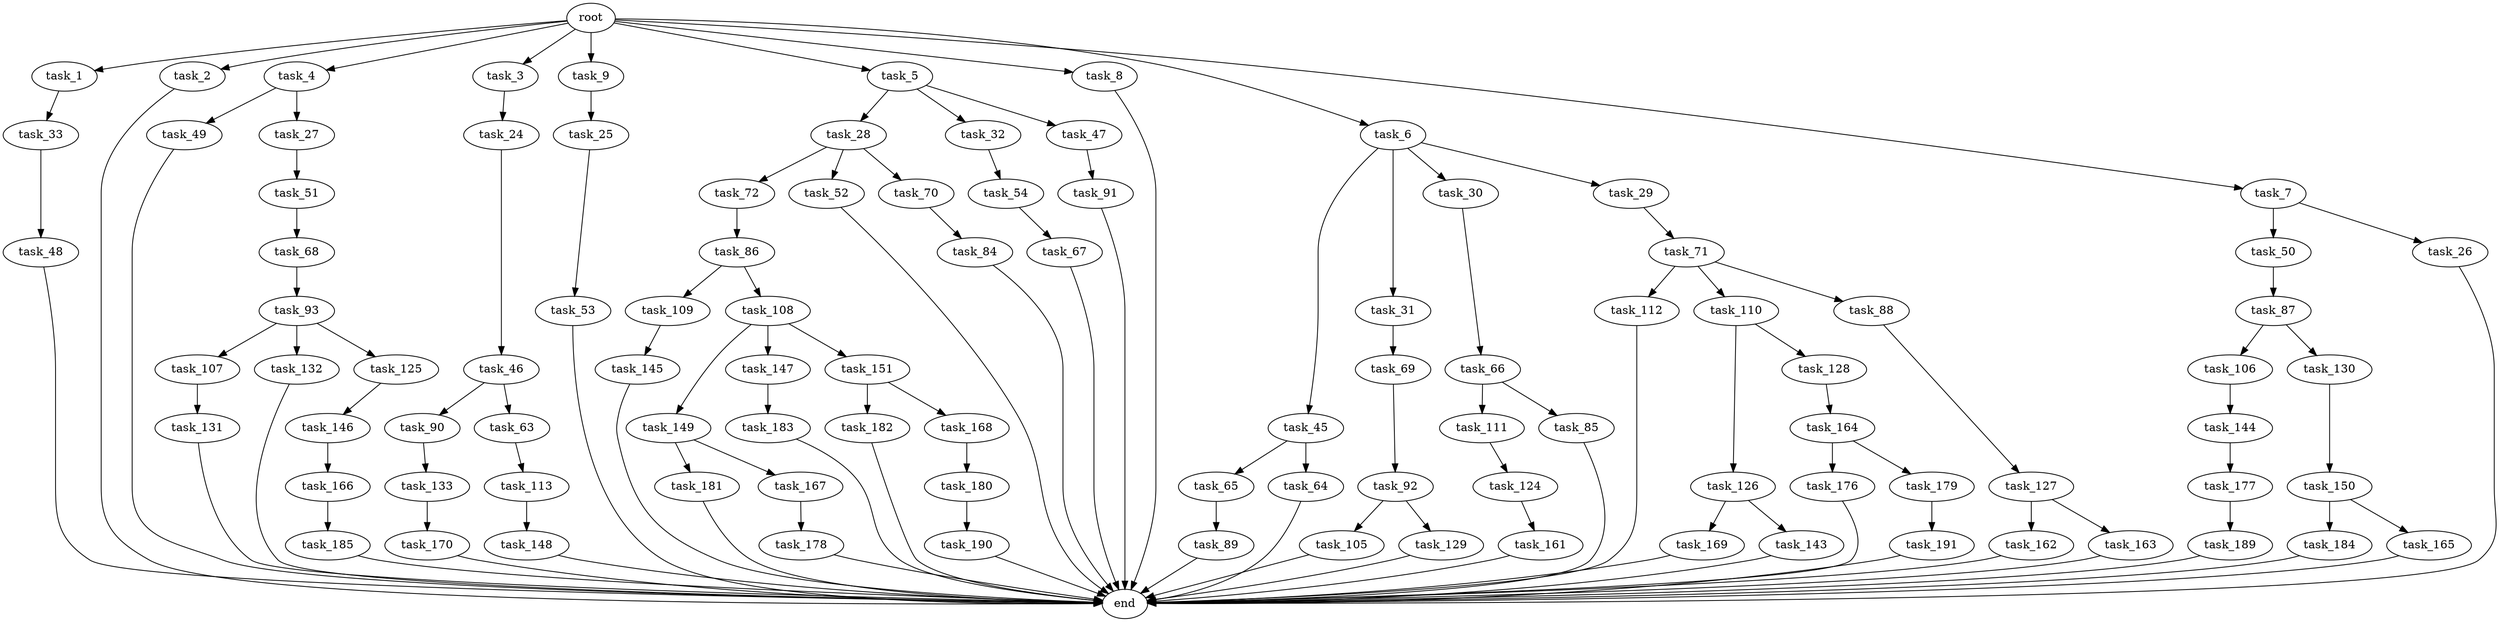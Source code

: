 digraph G {
  task_65 [size="1099511627.776000"];
  task_176 [size="618475290.624000"];
  task_67 [size="841813590.016000"];
  task_113 [size="154618822.656000"];
  task_162 [size="68719476.736000"];
  task_149 [size="154618822.656000"];
  task_105 [size="1099511627.776000"];
  task_72 [size="841813590.016000"];
  task_182 [size="1717986918.400000"];
  task_166 [size="1099511627.776000"];
  task_45 [size="618475290.624000"];
  task_163 [size="68719476.736000"];
  task_150 [size="841813590.016000"];
  task_46 [size="154618822.656000"];
  task_133 [size="1099511627.776000"];
  task_170 [size="429496729.600000"];
  task_93 [size="154618822.656000"];
  task_28 [size="68719476.736000"];
  task_50 [size="274877906.944000"];
  task_71 [size="1717986918.400000"];
  task_31 [size="618475290.624000"];
  task_49 [size="429496729.600000"];
  task_181 [size="274877906.944000"];
  task_1 [size="2.048000"];
  task_146 [size="618475290.624000"];
  task_90 [size="1099511627.776000"];
  task_106 [size="1717986918.400000"];
  task_27 [size="429496729.600000"];
  task_168 [size="1717986918.400000"];
  task_147 [size="154618822.656000"];
  task_190 [size="274877906.944000"];
  task_111 [size="68719476.736000"];
  task_164 [size="429496729.600000"];
  task_126 [size="618475290.624000"];
  task_52 [size="841813590.016000"];
  task_2 [size="2.048000"];
  task_191 [size="274877906.944000"];
  task_112 [size="274877906.944000"];
  task_110 [size="274877906.944000"];
  task_109 [size="1717986918.400000"];
  task_30 [size="618475290.624000"];
  task_177 [size="274877906.944000"];
  task_169 [size="1717986918.400000"];
  task_33 [size="1099511627.776000"];
  task_4 [size="2.048000"];
  task_48 [size="1391569403.904000"];
  task_151 [size="154618822.656000"];
  task_85 [size="68719476.736000"];
  task_92 [size="1717986918.400000"];
  task_129 [size="1099511627.776000"];
  task_54 [size="429496729.600000"];
  task_91 [size="841813590.016000"];
  task_89 [size="429496729.600000"];
  task_24 [size="841813590.016000"];
  task_3 [size="2.048000"];
  task_9 [size="2.048000"];
  task_32 [size="68719476.736000"];
  task_130 [size="1717986918.400000"];
  task_143 [size="1717986918.400000"];
  task_25 [size="1717986918.400000"];
  task_148 [size="1717986918.400000"];
  task_86 [size="1099511627.776000"];
  task_189 [size="68719476.736000"];
  task_144 [size="841813590.016000"];
  task_107 [size="429496729.600000"];
  task_26 [size="274877906.944000"];
  task_69 [size="68719476.736000"];
  task_167 [size="274877906.944000"];
  task_5 [size="2.048000"];
  task_108 [size="1717986918.400000"];
  task_88 [size="274877906.944000"];
  end [size="0.000000"];
  task_8 [size="2.048000"];
  task_87 [size="274877906.944000"];
  task_64 [size="1099511627.776000"];
  task_179 [size="618475290.624000"];
  task_84 [size="618475290.624000"];
  task_63 [size="1099511627.776000"];
  task_183 [size="1717986918.400000"];
  task_131 [size="154618822.656000"];
  task_132 [size="429496729.600000"];
  task_127 [size="1717986918.400000"];
  task_29 [size="618475290.624000"];
  task_145 [size="429496729.600000"];
  task_53 [size="618475290.624000"];
  task_178 [size="618475290.624000"];
  root [size="0.000000"];
  task_47 [size="68719476.736000"];
  task_184 [size="154618822.656000"];
  task_128 [size="618475290.624000"];
  task_180 [size="429496729.600000"];
  task_6 [size="2.048000"];
  task_70 [size="841813590.016000"];
  task_185 [size="154618822.656000"];
  task_7 [size="2.048000"];
  task_165 [size="154618822.656000"];
  task_161 [size="841813590.016000"];
  task_51 [size="1099511627.776000"];
  task_125 [size="429496729.600000"];
  task_124 [size="618475290.624000"];
  task_68 [size="429496729.600000"];
  task_66 [size="841813590.016000"];

  task_65 -> task_89 [size="209715200.000000"];
  task_176 -> end [size="1.000000"];
  task_67 -> end [size="1.000000"];
  task_113 -> task_148 [size="838860800.000000"];
  task_162 -> end [size="1.000000"];
  task_149 -> task_181 [size="134217728.000000"];
  task_149 -> task_167 [size="134217728.000000"];
  task_105 -> end [size="1.000000"];
  task_72 -> task_86 [size="536870912.000000"];
  task_182 -> end [size="1.000000"];
  task_166 -> task_185 [size="75497472.000000"];
  task_45 -> task_65 [size="536870912.000000"];
  task_45 -> task_64 [size="536870912.000000"];
  task_163 -> end [size="1.000000"];
  task_150 -> task_165 [size="75497472.000000"];
  task_150 -> task_184 [size="75497472.000000"];
  task_46 -> task_90 [size="536870912.000000"];
  task_46 -> task_63 [size="536870912.000000"];
  task_133 -> task_170 [size="209715200.000000"];
  task_170 -> end [size="1.000000"];
  task_93 -> task_107 [size="209715200.000000"];
  task_93 -> task_132 [size="209715200.000000"];
  task_93 -> task_125 [size="209715200.000000"];
  task_28 -> task_70 [size="411041792.000000"];
  task_28 -> task_72 [size="411041792.000000"];
  task_28 -> task_52 [size="411041792.000000"];
  task_50 -> task_87 [size="134217728.000000"];
  task_71 -> task_110 [size="134217728.000000"];
  task_71 -> task_88 [size="134217728.000000"];
  task_71 -> task_112 [size="134217728.000000"];
  task_31 -> task_69 [size="33554432.000000"];
  task_49 -> end [size="1.000000"];
  task_181 -> end [size="1.000000"];
  task_1 -> task_33 [size="536870912.000000"];
  task_146 -> task_166 [size="536870912.000000"];
  task_90 -> task_133 [size="536870912.000000"];
  task_106 -> task_144 [size="411041792.000000"];
  task_27 -> task_51 [size="536870912.000000"];
  task_168 -> task_180 [size="209715200.000000"];
  task_147 -> task_183 [size="838860800.000000"];
  task_190 -> end [size="1.000000"];
  task_111 -> task_124 [size="301989888.000000"];
  task_164 -> task_176 [size="301989888.000000"];
  task_164 -> task_179 [size="301989888.000000"];
  task_126 -> task_169 [size="838860800.000000"];
  task_126 -> task_143 [size="838860800.000000"];
  task_52 -> end [size="1.000000"];
  task_2 -> end [size="1.000000"];
  task_191 -> end [size="1.000000"];
  task_112 -> end [size="1.000000"];
  task_110 -> task_128 [size="301989888.000000"];
  task_110 -> task_126 [size="301989888.000000"];
  task_109 -> task_145 [size="209715200.000000"];
  task_30 -> task_66 [size="411041792.000000"];
  task_177 -> task_189 [size="33554432.000000"];
  task_169 -> end [size="1.000000"];
  task_33 -> task_48 [size="679477248.000000"];
  task_4 -> task_49 [size="209715200.000000"];
  task_4 -> task_27 [size="209715200.000000"];
  task_48 -> end [size="1.000000"];
  task_151 -> task_168 [size="838860800.000000"];
  task_151 -> task_182 [size="838860800.000000"];
  task_85 -> end [size="1.000000"];
  task_92 -> task_105 [size="536870912.000000"];
  task_92 -> task_129 [size="536870912.000000"];
  task_129 -> end [size="1.000000"];
  task_54 -> task_67 [size="411041792.000000"];
  task_91 -> end [size="1.000000"];
  task_89 -> end [size="1.000000"];
  task_24 -> task_46 [size="75497472.000000"];
  task_3 -> task_24 [size="411041792.000000"];
  task_9 -> task_25 [size="838860800.000000"];
  task_32 -> task_54 [size="209715200.000000"];
  task_130 -> task_150 [size="411041792.000000"];
  task_143 -> end [size="1.000000"];
  task_25 -> task_53 [size="301989888.000000"];
  task_148 -> end [size="1.000000"];
  task_86 -> task_109 [size="838860800.000000"];
  task_86 -> task_108 [size="838860800.000000"];
  task_189 -> end [size="1.000000"];
  task_144 -> task_177 [size="134217728.000000"];
  task_107 -> task_131 [size="75497472.000000"];
  task_26 -> end [size="1.000000"];
  task_69 -> task_92 [size="838860800.000000"];
  task_167 -> task_178 [size="301989888.000000"];
  task_5 -> task_28 [size="33554432.000000"];
  task_5 -> task_32 [size="33554432.000000"];
  task_5 -> task_47 [size="33554432.000000"];
  task_108 -> task_149 [size="75497472.000000"];
  task_108 -> task_147 [size="75497472.000000"];
  task_108 -> task_151 [size="75497472.000000"];
  task_88 -> task_127 [size="838860800.000000"];
  task_8 -> end [size="1.000000"];
  task_87 -> task_130 [size="838860800.000000"];
  task_87 -> task_106 [size="838860800.000000"];
  task_64 -> end [size="1.000000"];
  task_179 -> task_191 [size="134217728.000000"];
  task_84 -> end [size="1.000000"];
  task_63 -> task_113 [size="75497472.000000"];
  task_183 -> end [size="1.000000"];
  task_131 -> end [size="1.000000"];
  task_132 -> end [size="1.000000"];
  task_127 -> task_163 [size="33554432.000000"];
  task_127 -> task_162 [size="33554432.000000"];
  task_29 -> task_71 [size="838860800.000000"];
  task_145 -> end [size="1.000000"];
  task_53 -> end [size="1.000000"];
  task_178 -> end [size="1.000000"];
  root -> task_2 [size="1.000000"];
  root -> task_6 [size="1.000000"];
  root -> task_4 [size="1.000000"];
  root -> task_5 [size="1.000000"];
  root -> task_3 [size="1.000000"];
  root -> task_9 [size="1.000000"];
  root -> task_8 [size="1.000000"];
  root -> task_7 [size="1.000000"];
  root -> task_1 [size="1.000000"];
  task_47 -> task_91 [size="411041792.000000"];
  task_184 -> end [size="1.000000"];
  task_128 -> task_164 [size="209715200.000000"];
  task_180 -> task_190 [size="134217728.000000"];
  task_6 -> task_29 [size="301989888.000000"];
  task_6 -> task_45 [size="301989888.000000"];
  task_6 -> task_30 [size="301989888.000000"];
  task_6 -> task_31 [size="301989888.000000"];
  task_70 -> task_84 [size="301989888.000000"];
  task_185 -> end [size="1.000000"];
  task_7 -> task_26 [size="134217728.000000"];
  task_7 -> task_50 [size="134217728.000000"];
  task_165 -> end [size="1.000000"];
  task_161 -> end [size="1.000000"];
  task_51 -> task_68 [size="209715200.000000"];
  task_125 -> task_146 [size="301989888.000000"];
  task_124 -> task_161 [size="411041792.000000"];
  task_68 -> task_93 [size="75497472.000000"];
  task_66 -> task_111 [size="33554432.000000"];
  task_66 -> task_85 [size="33554432.000000"];
}
